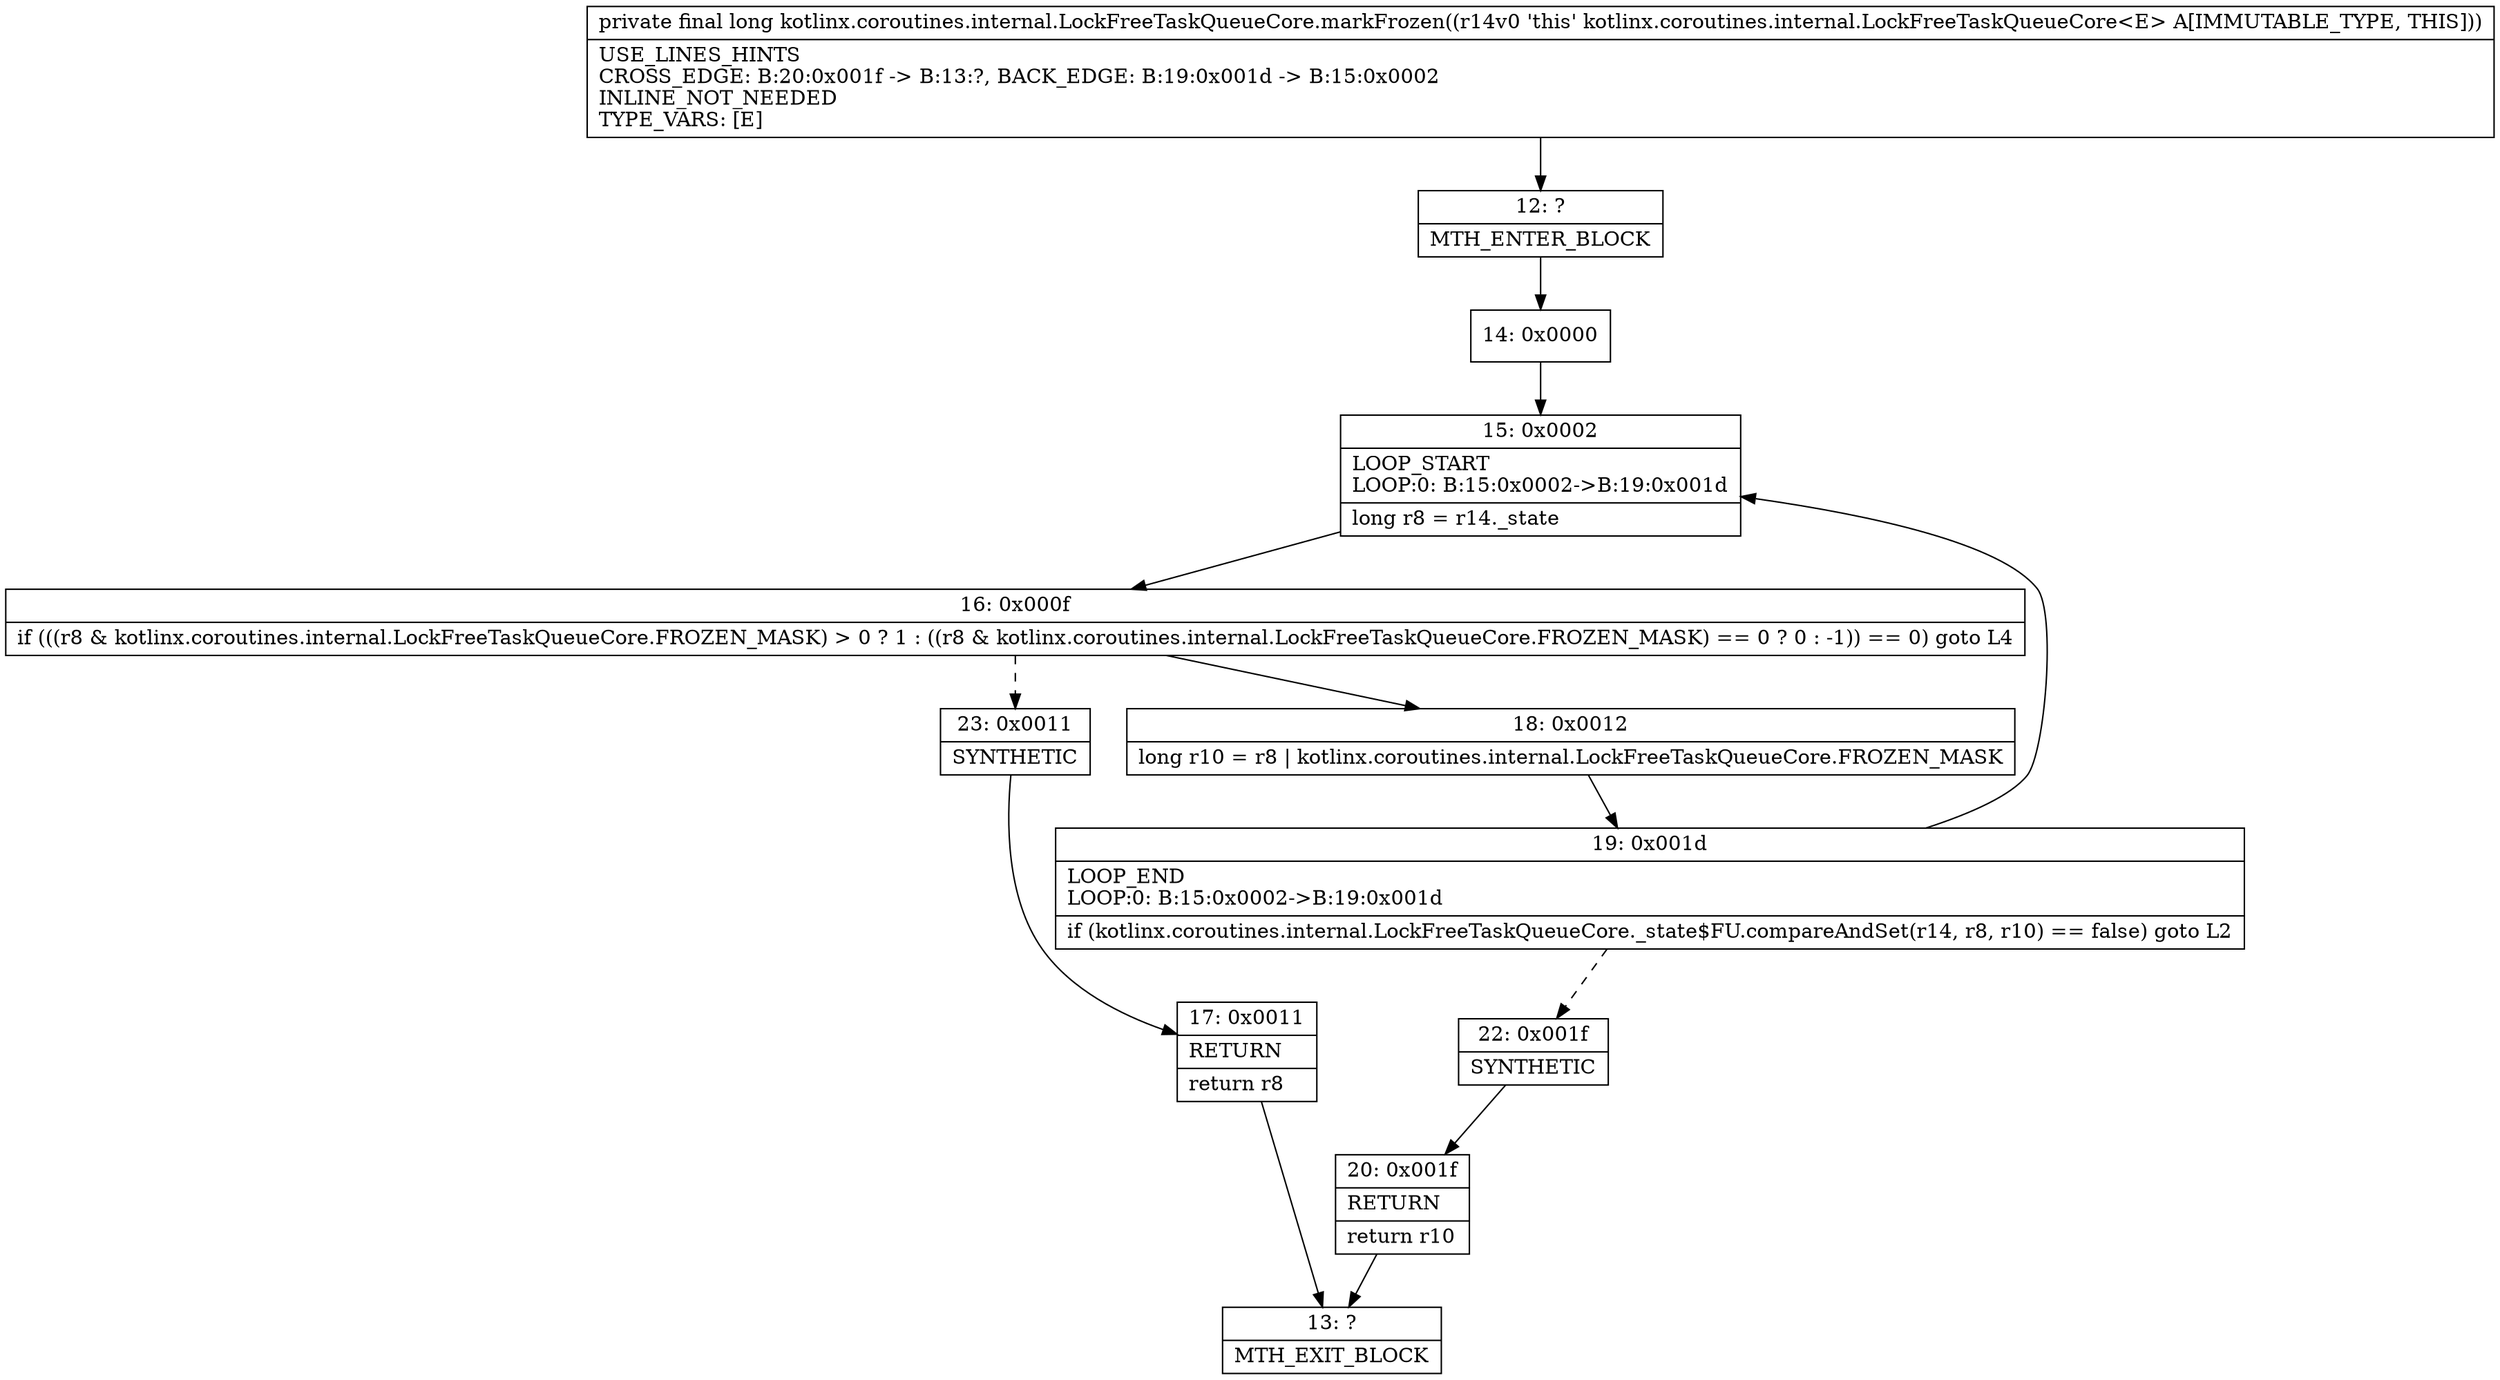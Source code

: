 digraph "CFG forkotlinx.coroutines.internal.LockFreeTaskQueueCore.markFrozen()J" {
Node_12 [shape=record,label="{12\:\ ?|MTH_ENTER_BLOCK\l}"];
Node_14 [shape=record,label="{14\:\ 0x0000}"];
Node_15 [shape=record,label="{15\:\ 0x0002|LOOP_START\lLOOP:0: B:15:0x0002\-\>B:19:0x001d\l|long r8 = r14._state\l}"];
Node_16 [shape=record,label="{16\:\ 0x000f|if (((r8 & kotlinx.coroutines.internal.LockFreeTaskQueueCore.FROZEN_MASK) \> 0 ? 1 : ((r8 & kotlinx.coroutines.internal.LockFreeTaskQueueCore.FROZEN_MASK) == 0 ? 0 : \-1)) == 0) goto L4\l}"];
Node_18 [shape=record,label="{18\:\ 0x0012|long r10 = r8 \| kotlinx.coroutines.internal.LockFreeTaskQueueCore.FROZEN_MASK\l}"];
Node_19 [shape=record,label="{19\:\ 0x001d|LOOP_END\lLOOP:0: B:15:0x0002\-\>B:19:0x001d\l|if (kotlinx.coroutines.internal.LockFreeTaskQueueCore._state$FU.compareAndSet(r14, r8, r10) == false) goto L2\l}"];
Node_22 [shape=record,label="{22\:\ 0x001f|SYNTHETIC\l}"];
Node_20 [shape=record,label="{20\:\ 0x001f|RETURN\l|return r10\l}"];
Node_13 [shape=record,label="{13\:\ ?|MTH_EXIT_BLOCK\l}"];
Node_23 [shape=record,label="{23\:\ 0x0011|SYNTHETIC\l}"];
Node_17 [shape=record,label="{17\:\ 0x0011|RETURN\l|return r8\l}"];
MethodNode[shape=record,label="{private final long kotlinx.coroutines.internal.LockFreeTaskQueueCore.markFrozen((r14v0 'this' kotlinx.coroutines.internal.LockFreeTaskQueueCore\<E\> A[IMMUTABLE_TYPE, THIS]))  | USE_LINES_HINTS\lCROSS_EDGE: B:20:0x001f \-\> B:13:?, BACK_EDGE: B:19:0x001d \-\> B:15:0x0002\lINLINE_NOT_NEEDED\lTYPE_VARS: [E]\l}"];
MethodNode -> Node_12;Node_12 -> Node_14;
Node_14 -> Node_15;
Node_15 -> Node_16;
Node_16 -> Node_18;
Node_16 -> Node_23[style=dashed];
Node_18 -> Node_19;
Node_19 -> Node_15;
Node_19 -> Node_22[style=dashed];
Node_22 -> Node_20;
Node_20 -> Node_13;
Node_23 -> Node_17;
Node_17 -> Node_13;
}

